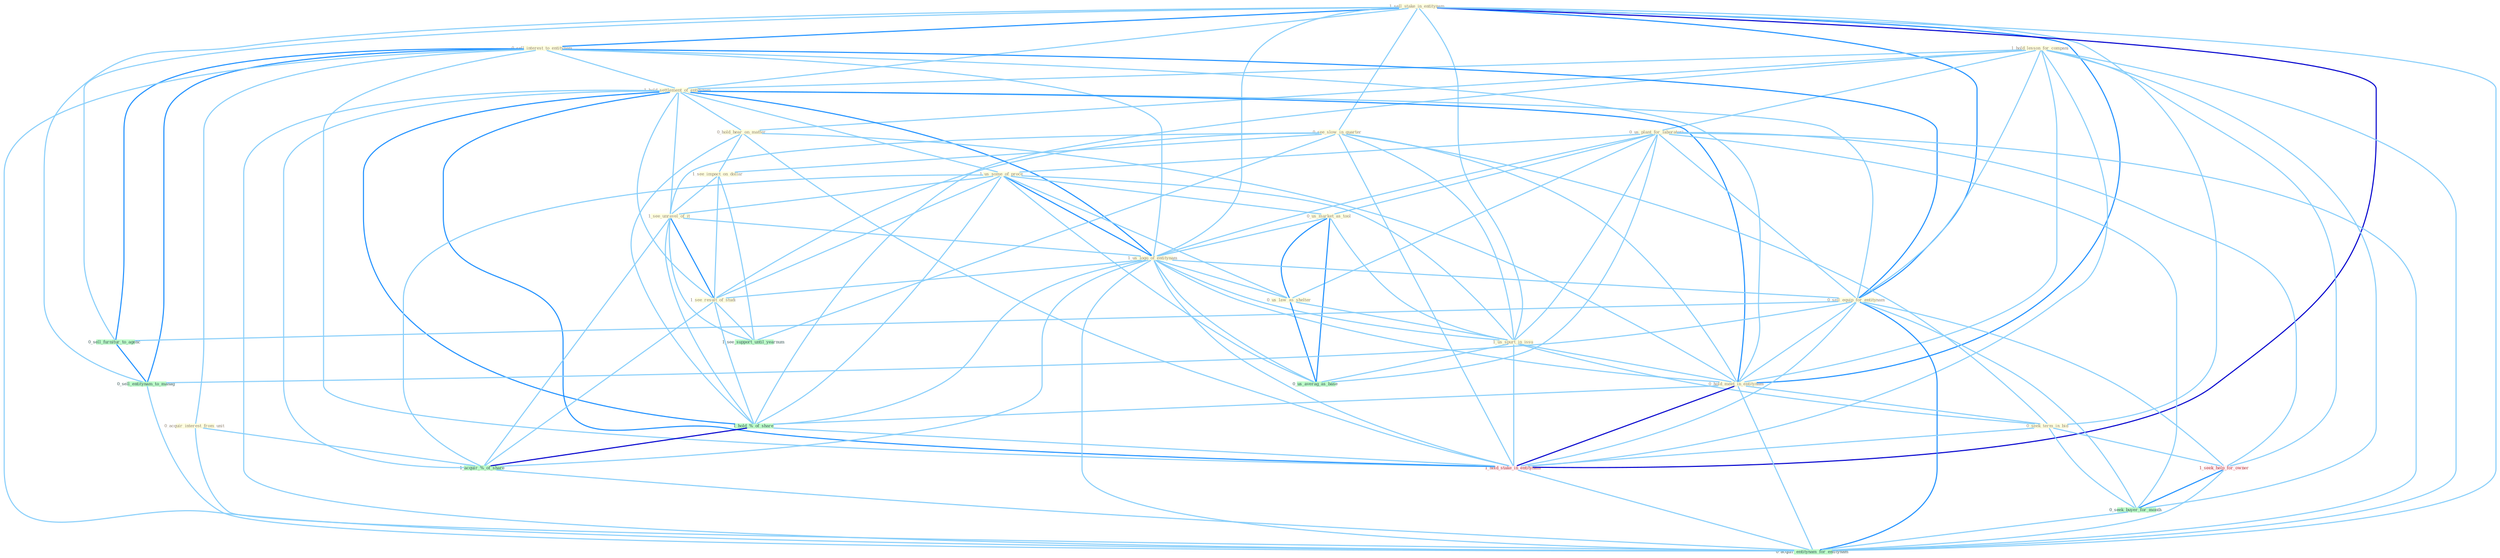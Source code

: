 Graph G{ 
    node
    [shape=polygon,style=filled,width=.5,height=.06,color="#BDFCC9",fixedsize=true,fontsize=4,
    fontcolor="#2f4f4f"];
    {node
    [color="#ffffe0", fontcolor="#8b7d6b"] "1_sell_stake_in_entitynam " "1_hold_lesson_for_compani " "0_sell_interest_to_entitynam " "1_hold_settlement_of_entitynam " "0_acquir_interest_from_unit " "0_us_plant_for_laboratori " "1_us_some_of_proce " "0_hold_hear_on_matter " "0_see_slow_in_quarter " "0_us_market_as_tool " "1_see_impact_on_dollar " "1_see_unravel_of_it " "1_us_logo_of_entitynam " "0_us_law_as_shelter " "1_us_spurt_in_issu " "0_sell_equip_for_entitynam " "1_see_result_of_studi " "0_hold_meet_in_entitynam " "0_seek_term_in_bid "}
{node [color="#fff0f5", fontcolor="#b22222"] "1_hold_stake_in_entitynam " "1_seek_help_for_owner "}
edge [color="#B0E2FF"];

	"1_sell_stake_in_entitynam " -- "0_sell_interest_to_entitynam " [w="2", color="#1e90ff" , len=0.8];
	"1_sell_stake_in_entitynam " -- "1_hold_settlement_of_entitynam " [w="1", color="#87cefa" ];
	"1_sell_stake_in_entitynam " -- "0_see_slow_in_quarter " [w="1", color="#87cefa" ];
	"1_sell_stake_in_entitynam " -- "1_us_logo_of_entitynam " [w="1", color="#87cefa" ];
	"1_sell_stake_in_entitynam " -- "1_us_spurt_in_issu " [w="1", color="#87cefa" ];
	"1_sell_stake_in_entitynam " -- "0_sell_equip_for_entitynam " [w="2", color="#1e90ff" , len=0.8];
	"1_sell_stake_in_entitynam " -- "0_hold_meet_in_entitynam " [w="2", color="#1e90ff" , len=0.8];
	"1_sell_stake_in_entitynam " -- "0_seek_term_in_bid " [w="1", color="#87cefa" ];
	"1_sell_stake_in_entitynam " -- "1_hold_stake_in_entitynam " [w="3", color="#0000cd" , len=0.6];
	"1_sell_stake_in_entitynam " -- "0_sell_furnitur_to_agenc " [w="1", color="#87cefa" ];
	"1_sell_stake_in_entitynam " -- "0_sell_entitynam_to_manag " [w="1", color="#87cefa" ];
	"1_sell_stake_in_entitynam " -- "0_acquir_entitynam_for_entitynam " [w="1", color="#87cefa" ];
	"1_hold_lesson_for_compani " -- "1_hold_settlement_of_entitynam " [w="1", color="#87cefa" ];
	"1_hold_lesson_for_compani " -- "0_us_plant_for_laboratori " [w="1", color="#87cefa" ];
	"1_hold_lesson_for_compani " -- "0_hold_hear_on_matter " [w="1", color="#87cefa" ];
	"1_hold_lesson_for_compani " -- "0_sell_equip_for_entitynam " [w="1", color="#87cefa" ];
	"1_hold_lesson_for_compani " -- "0_hold_meet_in_entitynam " [w="1", color="#87cefa" ];
	"1_hold_lesson_for_compani " -- "1_hold_%_of_share " [w="1", color="#87cefa" ];
	"1_hold_lesson_for_compani " -- "1_hold_stake_in_entitynam " [w="1", color="#87cefa" ];
	"1_hold_lesson_for_compani " -- "1_seek_help_for_owner " [w="1", color="#87cefa" ];
	"1_hold_lesson_for_compani " -- "0_seek_buyer_for_month " [w="1", color="#87cefa" ];
	"1_hold_lesson_for_compani " -- "0_acquir_entitynam_for_entitynam " [w="1", color="#87cefa" ];
	"0_sell_interest_to_entitynam " -- "1_hold_settlement_of_entitynam " [w="1", color="#87cefa" ];
	"0_sell_interest_to_entitynam " -- "0_acquir_interest_from_unit " [w="1", color="#87cefa" ];
	"0_sell_interest_to_entitynam " -- "1_us_logo_of_entitynam " [w="1", color="#87cefa" ];
	"0_sell_interest_to_entitynam " -- "0_sell_equip_for_entitynam " [w="2", color="#1e90ff" , len=0.8];
	"0_sell_interest_to_entitynam " -- "0_hold_meet_in_entitynam " [w="1", color="#87cefa" ];
	"0_sell_interest_to_entitynam " -- "1_hold_stake_in_entitynam " [w="1", color="#87cefa" ];
	"0_sell_interest_to_entitynam " -- "0_sell_furnitur_to_agenc " [w="2", color="#1e90ff" , len=0.8];
	"0_sell_interest_to_entitynam " -- "0_sell_entitynam_to_manag " [w="2", color="#1e90ff" , len=0.8];
	"0_sell_interest_to_entitynam " -- "0_acquir_entitynam_for_entitynam " [w="1", color="#87cefa" ];
	"1_hold_settlement_of_entitynam " -- "1_us_some_of_proce " [w="1", color="#87cefa" ];
	"1_hold_settlement_of_entitynam " -- "0_hold_hear_on_matter " [w="1", color="#87cefa" ];
	"1_hold_settlement_of_entitynam " -- "1_see_unravel_of_it " [w="1", color="#87cefa" ];
	"1_hold_settlement_of_entitynam " -- "1_us_logo_of_entitynam " [w="2", color="#1e90ff" , len=0.8];
	"1_hold_settlement_of_entitynam " -- "0_sell_equip_for_entitynam " [w="1", color="#87cefa" ];
	"1_hold_settlement_of_entitynam " -- "1_see_result_of_studi " [w="1", color="#87cefa" ];
	"1_hold_settlement_of_entitynam " -- "0_hold_meet_in_entitynam " [w="2", color="#1e90ff" , len=0.8];
	"1_hold_settlement_of_entitynam " -- "1_hold_%_of_share " [w="2", color="#1e90ff" , len=0.8];
	"1_hold_settlement_of_entitynam " -- "1_hold_stake_in_entitynam " [w="2", color="#1e90ff" , len=0.8];
	"1_hold_settlement_of_entitynam " -- "1_acquir_%_of_share " [w="1", color="#87cefa" ];
	"1_hold_settlement_of_entitynam " -- "0_acquir_entitynam_for_entitynam " [w="1", color="#87cefa" ];
	"0_acquir_interest_from_unit " -- "1_acquir_%_of_share " [w="1", color="#87cefa" ];
	"0_acquir_interest_from_unit " -- "0_acquir_entitynam_for_entitynam " [w="1", color="#87cefa" ];
	"0_us_plant_for_laboratori " -- "1_us_some_of_proce " [w="1", color="#87cefa" ];
	"0_us_plant_for_laboratori " -- "0_us_market_as_tool " [w="1", color="#87cefa" ];
	"0_us_plant_for_laboratori " -- "1_us_logo_of_entitynam " [w="1", color="#87cefa" ];
	"0_us_plant_for_laboratori " -- "0_us_law_as_shelter " [w="1", color="#87cefa" ];
	"0_us_plant_for_laboratori " -- "1_us_spurt_in_issu " [w="1", color="#87cefa" ];
	"0_us_plant_for_laboratori " -- "0_sell_equip_for_entitynam " [w="1", color="#87cefa" ];
	"0_us_plant_for_laboratori " -- "1_seek_help_for_owner " [w="1", color="#87cefa" ];
	"0_us_plant_for_laboratori " -- "0_seek_buyer_for_month " [w="1", color="#87cefa" ];
	"0_us_plant_for_laboratori " -- "0_us_averag_as_base " [w="1", color="#87cefa" ];
	"0_us_plant_for_laboratori " -- "0_acquir_entitynam_for_entitynam " [w="1", color="#87cefa" ];
	"1_us_some_of_proce " -- "0_us_market_as_tool " [w="1", color="#87cefa" ];
	"1_us_some_of_proce " -- "1_see_unravel_of_it " [w="1", color="#87cefa" ];
	"1_us_some_of_proce " -- "1_us_logo_of_entitynam " [w="2", color="#1e90ff" , len=0.8];
	"1_us_some_of_proce " -- "0_us_law_as_shelter " [w="1", color="#87cefa" ];
	"1_us_some_of_proce " -- "1_us_spurt_in_issu " [w="1", color="#87cefa" ];
	"1_us_some_of_proce " -- "1_see_result_of_studi " [w="1", color="#87cefa" ];
	"1_us_some_of_proce " -- "1_hold_%_of_share " [w="1", color="#87cefa" ];
	"1_us_some_of_proce " -- "1_acquir_%_of_share " [w="1", color="#87cefa" ];
	"1_us_some_of_proce " -- "0_us_averag_as_base " [w="1", color="#87cefa" ];
	"0_hold_hear_on_matter " -- "1_see_impact_on_dollar " [w="1", color="#87cefa" ];
	"0_hold_hear_on_matter " -- "0_hold_meet_in_entitynam " [w="1", color="#87cefa" ];
	"0_hold_hear_on_matter " -- "1_hold_%_of_share " [w="1", color="#87cefa" ];
	"0_hold_hear_on_matter " -- "1_hold_stake_in_entitynam " [w="1", color="#87cefa" ];
	"0_see_slow_in_quarter " -- "1_see_impact_on_dollar " [w="1", color="#87cefa" ];
	"0_see_slow_in_quarter " -- "1_see_unravel_of_it " [w="1", color="#87cefa" ];
	"0_see_slow_in_quarter " -- "1_us_spurt_in_issu " [w="1", color="#87cefa" ];
	"0_see_slow_in_quarter " -- "1_see_result_of_studi " [w="1", color="#87cefa" ];
	"0_see_slow_in_quarter " -- "0_hold_meet_in_entitynam " [w="1", color="#87cefa" ];
	"0_see_slow_in_quarter " -- "0_seek_term_in_bid " [w="1", color="#87cefa" ];
	"0_see_slow_in_quarter " -- "1_hold_stake_in_entitynam " [w="1", color="#87cefa" ];
	"0_see_slow_in_quarter " -- "1_see_support_until_yearnum " [w="1", color="#87cefa" ];
	"0_us_market_as_tool " -- "1_us_logo_of_entitynam " [w="1", color="#87cefa" ];
	"0_us_market_as_tool " -- "0_us_law_as_shelter " [w="2", color="#1e90ff" , len=0.8];
	"0_us_market_as_tool " -- "1_us_spurt_in_issu " [w="1", color="#87cefa" ];
	"0_us_market_as_tool " -- "0_us_averag_as_base " [w="2", color="#1e90ff" , len=0.8];
	"1_see_impact_on_dollar " -- "1_see_unravel_of_it " [w="1", color="#87cefa" ];
	"1_see_impact_on_dollar " -- "1_see_result_of_studi " [w="1", color="#87cefa" ];
	"1_see_impact_on_dollar " -- "1_see_support_until_yearnum " [w="1", color="#87cefa" ];
	"1_see_unravel_of_it " -- "1_us_logo_of_entitynam " [w="1", color="#87cefa" ];
	"1_see_unravel_of_it " -- "1_see_result_of_studi " [w="2", color="#1e90ff" , len=0.8];
	"1_see_unravel_of_it " -- "1_hold_%_of_share " [w="1", color="#87cefa" ];
	"1_see_unravel_of_it " -- "1_acquir_%_of_share " [w="1", color="#87cefa" ];
	"1_see_unravel_of_it " -- "1_see_support_until_yearnum " [w="1", color="#87cefa" ];
	"1_us_logo_of_entitynam " -- "0_us_law_as_shelter " [w="1", color="#87cefa" ];
	"1_us_logo_of_entitynam " -- "1_us_spurt_in_issu " [w="1", color="#87cefa" ];
	"1_us_logo_of_entitynam " -- "0_sell_equip_for_entitynam " [w="1", color="#87cefa" ];
	"1_us_logo_of_entitynam " -- "1_see_result_of_studi " [w="1", color="#87cefa" ];
	"1_us_logo_of_entitynam " -- "0_hold_meet_in_entitynam " [w="1", color="#87cefa" ];
	"1_us_logo_of_entitynam " -- "1_hold_%_of_share " [w="1", color="#87cefa" ];
	"1_us_logo_of_entitynam " -- "1_hold_stake_in_entitynam " [w="1", color="#87cefa" ];
	"1_us_logo_of_entitynam " -- "1_acquir_%_of_share " [w="1", color="#87cefa" ];
	"1_us_logo_of_entitynam " -- "0_us_averag_as_base " [w="1", color="#87cefa" ];
	"1_us_logo_of_entitynam " -- "0_acquir_entitynam_for_entitynam " [w="1", color="#87cefa" ];
	"0_us_law_as_shelter " -- "1_us_spurt_in_issu " [w="1", color="#87cefa" ];
	"0_us_law_as_shelter " -- "0_us_averag_as_base " [w="2", color="#1e90ff" , len=0.8];
	"1_us_spurt_in_issu " -- "0_hold_meet_in_entitynam " [w="1", color="#87cefa" ];
	"1_us_spurt_in_issu " -- "0_seek_term_in_bid " [w="1", color="#87cefa" ];
	"1_us_spurt_in_issu " -- "1_hold_stake_in_entitynam " [w="1", color="#87cefa" ];
	"1_us_spurt_in_issu " -- "0_us_averag_as_base " [w="1", color="#87cefa" ];
	"0_sell_equip_for_entitynam " -- "0_hold_meet_in_entitynam " [w="1", color="#87cefa" ];
	"0_sell_equip_for_entitynam " -- "1_hold_stake_in_entitynam " [w="1", color="#87cefa" ];
	"0_sell_equip_for_entitynam " -- "1_seek_help_for_owner " [w="1", color="#87cefa" ];
	"0_sell_equip_for_entitynam " -- "0_seek_buyer_for_month " [w="1", color="#87cefa" ];
	"0_sell_equip_for_entitynam " -- "0_sell_furnitur_to_agenc " [w="1", color="#87cefa" ];
	"0_sell_equip_for_entitynam " -- "0_sell_entitynam_to_manag " [w="1", color="#87cefa" ];
	"0_sell_equip_for_entitynam " -- "0_acquir_entitynam_for_entitynam " [w="2", color="#1e90ff" , len=0.8];
	"1_see_result_of_studi " -- "1_hold_%_of_share " [w="1", color="#87cefa" ];
	"1_see_result_of_studi " -- "1_acquir_%_of_share " [w="1", color="#87cefa" ];
	"1_see_result_of_studi " -- "1_see_support_until_yearnum " [w="1", color="#87cefa" ];
	"0_hold_meet_in_entitynam " -- "0_seek_term_in_bid " [w="1", color="#87cefa" ];
	"0_hold_meet_in_entitynam " -- "1_hold_%_of_share " [w="1", color="#87cefa" ];
	"0_hold_meet_in_entitynam " -- "1_hold_stake_in_entitynam " [w="3", color="#0000cd" , len=0.6];
	"0_hold_meet_in_entitynam " -- "0_acquir_entitynam_for_entitynam " [w="1", color="#87cefa" ];
	"0_seek_term_in_bid " -- "1_hold_stake_in_entitynam " [w="1", color="#87cefa" ];
	"0_seek_term_in_bid " -- "1_seek_help_for_owner " [w="1", color="#87cefa" ];
	"0_seek_term_in_bid " -- "0_seek_buyer_for_month " [w="1", color="#87cefa" ];
	"1_hold_%_of_share " -- "1_hold_stake_in_entitynam " [w="1", color="#87cefa" ];
	"1_hold_%_of_share " -- "1_acquir_%_of_share " [w="3", color="#0000cd" , len=0.6];
	"1_hold_stake_in_entitynam " -- "0_acquir_entitynam_for_entitynam " [w="1", color="#87cefa" ];
	"1_seek_help_for_owner " -- "0_seek_buyer_for_month " [w="2", color="#1e90ff" , len=0.8];
	"1_seek_help_for_owner " -- "0_acquir_entitynam_for_entitynam " [w="1", color="#87cefa" ];
	"0_seek_buyer_for_month " -- "0_acquir_entitynam_for_entitynam " [w="1", color="#87cefa" ];
	"1_acquir_%_of_share " -- "0_acquir_entitynam_for_entitynam " [w="1", color="#87cefa" ];
	"0_sell_furnitur_to_agenc " -- "0_sell_entitynam_to_manag " [w="2", color="#1e90ff" , len=0.8];
	"0_sell_entitynam_to_manag " -- "0_acquir_entitynam_for_entitynam " [w="1", color="#87cefa" ];
}